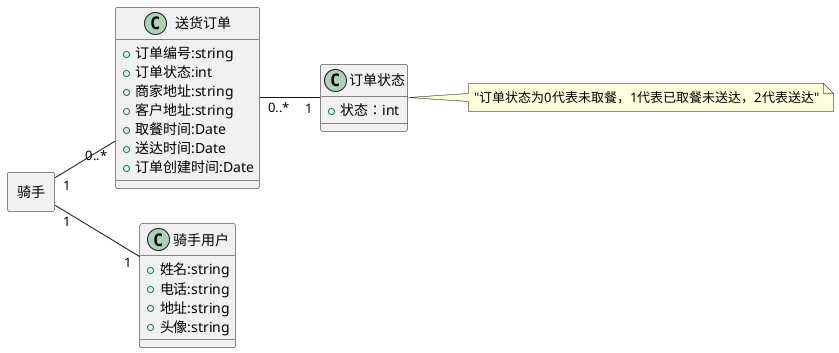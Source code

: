 @startuml
'https://plantuml.com/class-diagram

'abstract class AbstractList
'abstract AbstractCollection
'interface List
'interface Collection
left to right direction

class 订单状态{
    + 状态：int
}

class 送货订单{
+ 订单编号:string
+ 订单状态:int
+ 商家地址:string
+ 客户地址:string
+ 取餐时间:Date
+ 送达时间:Date
+ 订单创建时间:Date
}

class 骑手用户{
+ 姓名:string
+ 电话:string
+ 地址:string
+  头像:string
}
rectangle 骑手{
}

骑手 "1" -- "1" 骑手用户
骑手 "1" -- "0..*" 送货订单
送货订单 "0..*" -- "1" 订单状态

note right of 订单状态 :"订单状态为0代表未取餐，1代表已取餐未送达，2代表送达"


@enduml